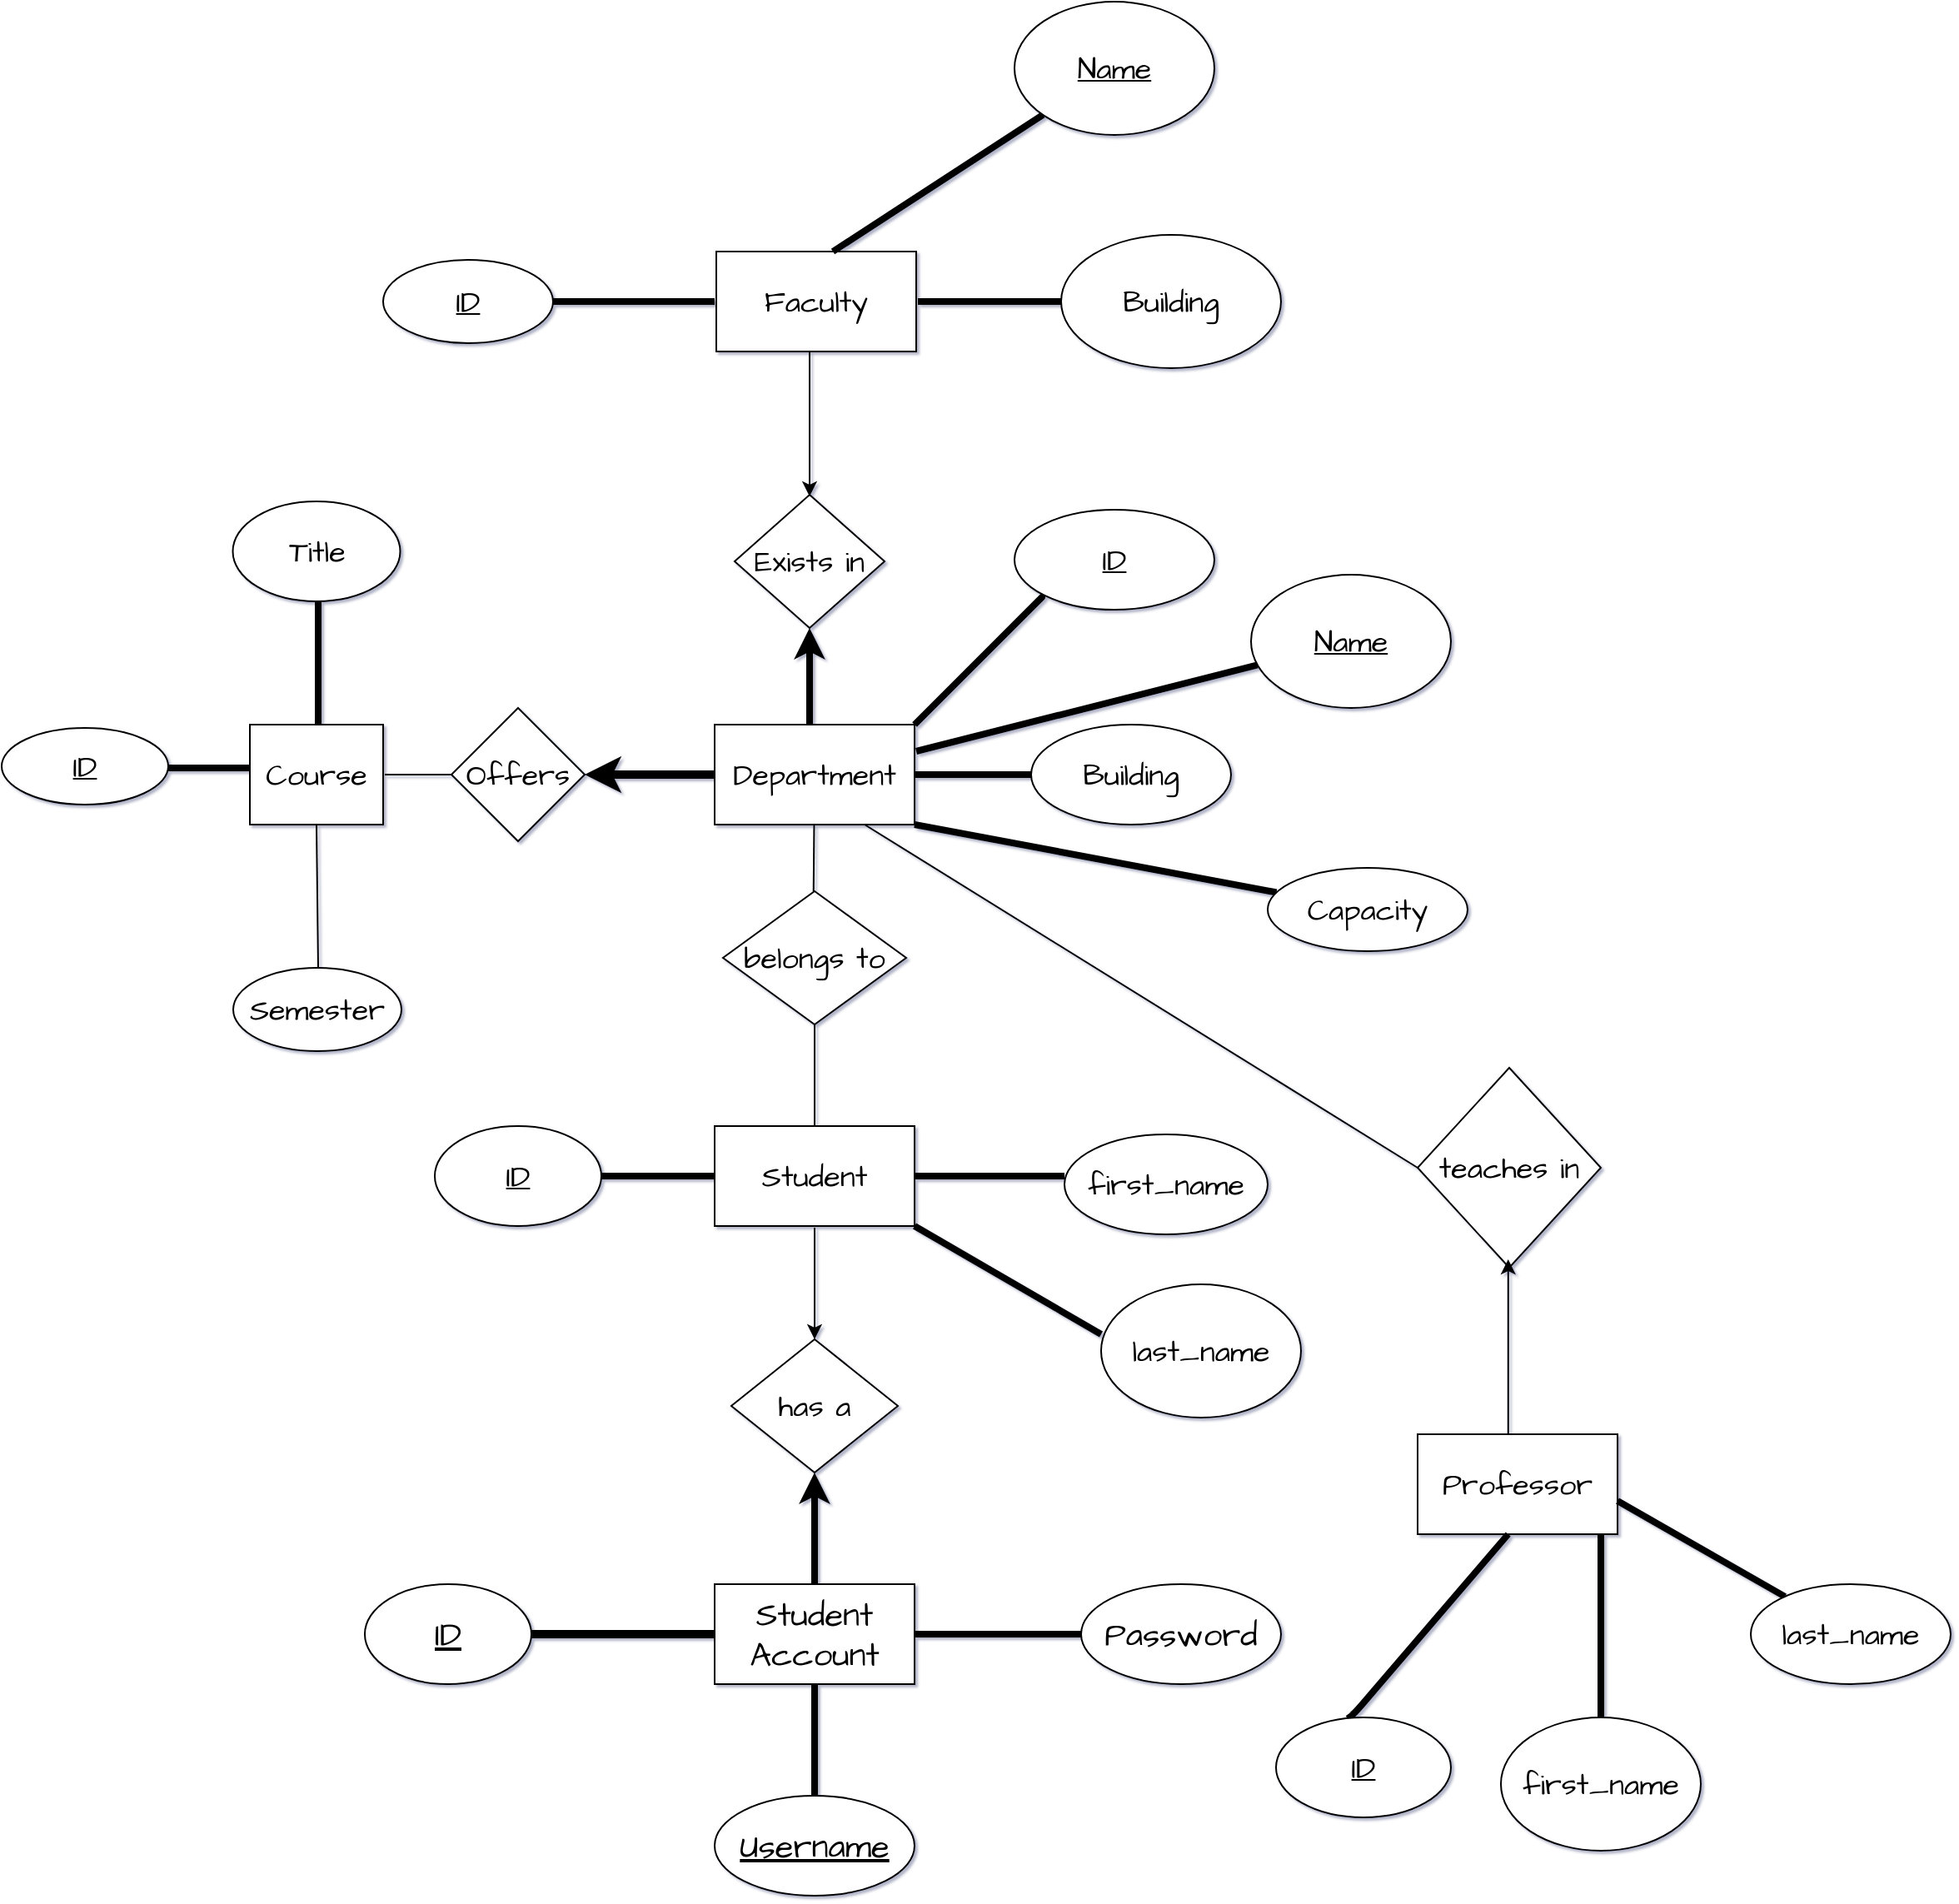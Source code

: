 <mxfile>
    <diagram id="aFjmqBMZxq0E7o9NalMy" name="Page-1">
        <mxGraphModel dx="687" dy="1087" grid="1" gridSize="10" guides="1" tooltips="1" connect="1" arrows="1" fold="1" page="0" pageScale="1" pageWidth="850" pageHeight="1100" background="none" math="0" shadow="1">
            <root>
                <mxCell id="0"/>
                <mxCell id="1" parent="0"/>
                <mxCell id="75" value="Student&lt;br&gt;Account" style="rounded=0;whiteSpace=wrap;html=1;hachureGap=4;fontFamily=Architects Daughter;fontSource=https%3A%2F%2Ffonts.googleapis.com%2Fcss%3Ffamily%3DArchitects%2BDaughter;fontSize=20;" parent="1" vertex="1">
                    <mxGeometry x="458" y="880" width="120" height="60" as="geometry"/>
                </mxCell>
                <mxCell id="76" value="" style="endArrow=none;html=1;hachureGap=4;fontFamily=Architects Daughter;fontSource=https%3A%2F%2Ffonts.googleapis.com%2Fcss%3Ffamily%3DArchitects%2BDaughter;fontSize=16;strokeWidth=4;" parent="1" edge="1">
                    <mxGeometry width="50" height="50" relative="1" as="geometry">
                        <mxPoint x="578" y="910" as="sourcePoint"/>
                        <mxPoint x="678" y="910" as="targetPoint"/>
                    </mxGeometry>
                </mxCell>
                <mxCell id="78" value="" style="endArrow=none;html=1;hachureGap=4;fontFamily=Architects Daughter;fontSource=https%3A%2F%2Ffonts.googleapis.com%2Fcss%3Ffamily%3DArchitects%2BDaughter;fontSize=16;strokeWidth=5;" parent="1" edge="1">
                    <mxGeometry width="50" height="50" relative="1" as="geometry">
                        <mxPoint x="348" y="910" as="sourcePoint"/>
                        <mxPoint x="458" y="910" as="targetPoint"/>
                    </mxGeometry>
                </mxCell>
                <mxCell id="79" value="Password" style="ellipse;whiteSpace=wrap;html=1;hachureGap=4;fontFamily=Architects Daughter;fontSource=https%3A%2F%2Ffonts.googleapis.com%2Fcss%3Ffamily%3DArchitects%2BDaughter;fontSize=20;" parent="1" vertex="1">
                    <mxGeometry x="678" y="880" width="120" height="60" as="geometry"/>
                </mxCell>
                <mxCell id="80" value="&lt;u&gt;ID&lt;/u&gt;" style="ellipse;whiteSpace=wrap;html=1;hachureGap=4;fontFamily=Architects Daughter;fontSource=https%3A%2F%2Ffonts.googleapis.com%2Fcss%3Ffamily%3DArchitects%2BDaughter;fontSize=20;" parent="1" vertex="1">
                    <mxGeometry x="248" y="880" width="100" height="60" as="geometry"/>
                </mxCell>
                <mxCell id="81" value="&lt;u&gt;Username&lt;/u&gt;" style="ellipse;whiteSpace=wrap;html=1;hachureGap=4;fontFamily=Architects Daughter;fontSource=https%3A%2F%2Ffonts.googleapis.com%2Fcss%3Ffamily%3DArchitects%2BDaughter;fontSize=20;" parent="1" vertex="1">
                    <mxGeometry x="458" y="1007" width="120" height="60" as="geometry"/>
                </mxCell>
                <mxCell id="82" value="" style="endArrow=none;html=1;hachureGap=4;fontFamily=Architects Daughter;fontSource=https%3A%2F%2Ffonts.googleapis.com%2Fcss%3Ffamily%3DArchitects%2BDaughter;fontSize=16;strokeWidth=4;" parent="1" edge="1">
                    <mxGeometry width="50" height="50" relative="1" as="geometry">
                        <mxPoint x="518" y="1007" as="sourcePoint"/>
                        <mxPoint x="518" y="940" as="targetPoint"/>
                    </mxGeometry>
                </mxCell>
                <mxCell id="83" value="" style="endArrow=classic;html=1;strokeWidth=4;" parent="1" edge="1">
                    <mxGeometry width="50" height="50" relative="1" as="geometry">
                        <mxPoint x="518" y="880" as="sourcePoint"/>
                        <mxPoint x="518" y="813" as="targetPoint"/>
                    </mxGeometry>
                </mxCell>
                <mxCell id="84" value="&lt;font style=&quot;font-size: 18px;&quot; data-font-src=&quot;https://fonts.googleapis.com/css?family=Architects+Daughter&quot; face=&quot;Architects Daughter&quot;&gt;has a&lt;/font&gt;" style="rhombus;whiteSpace=wrap;html=1;" parent="1" vertex="1">
                    <mxGeometry x="468" y="733" width="100" height="80" as="geometry"/>
                </mxCell>
                <mxCell id="85" value="" style="endArrow=classic;html=1;strokeWidth=1;fontFamily=Architects Daughter;fontSource=https%3A%2F%2Ffonts.googleapis.com%2Fcss%3Ffamily%3DArchitects%2BDaughter;fontSize=18;entryX=0.5;entryY=0;entryDx=0;entryDy=0;" parent="1" target="84" edge="1">
                    <mxGeometry width="50" height="50" relative="1" as="geometry">
                        <mxPoint x="518" y="666" as="sourcePoint"/>
                        <mxPoint x="558" y="593" as="targetPoint"/>
                    </mxGeometry>
                </mxCell>
                <mxCell id="86" value="Student" style="rounded=0;whiteSpace=wrap;html=1;fontFamily=Architects Daughter;fontSource=https%3A%2F%2Ffonts.googleapis.com%2Fcss%3Ffamily%3DArchitects%2BDaughter;fontSize=18;" parent="1" vertex="1">
                    <mxGeometry x="458" y="605" width="120" height="60" as="geometry"/>
                </mxCell>
                <mxCell id="87" value="first_name" style="ellipse;whiteSpace=wrap;html=1;fontFamily=Architects Daughter;fontSource=https%3A%2F%2Ffonts.googleapis.com%2Fcss%3Ffamily%3DArchitects%2BDaughter;fontSize=18;" parent="1" vertex="1">
                    <mxGeometry x="668" y="610" width="122" height="60" as="geometry"/>
                </mxCell>
                <mxCell id="88" value="" style="endArrow=none;html=1;sketch=0;strokeWidth=4;fontFamily=Architects Daughter;fontSource=https%3A%2F%2Ffonts.googleapis.com%2Fcss%3Ffamily%3DArchitects%2BDaughter;fontSize=18;exitX=1;exitY=0.5;exitDx=0;exitDy=0;" parent="1" source="86" edge="1">
                    <mxGeometry width="50" height="50" relative="1" as="geometry">
                        <mxPoint x="648" y="685" as="sourcePoint"/>
                        <mxPoint x="668" y="635" as="targetPoint"/>
                    </mxGeometry>
                </mxCell>
                <mxCell id="89" value="&lt;u&gt;ID&lt;/u&gt;" style="ellipse;whiteSpace=wrap;html=1;fontFamily=Architects Daughter;fontSource=https%3A%2F%2Ffonts.googleapis.com%2Fcss%3Ffamily%3DArchitects%2BDaughter;fontSize=18;" parent="1" vertex="1">
                    <mxGeometry x="290" y="605" width="100" height="60" as="geometry"/>
                </mxCell>
                <mxCell id="90" value="" style="endArrow=none;html=1;sketch=0;strokeWidth=4;fontFamily=Architects Daughter;fontSource=https%3A%2F%2Ffonts.googleapis.com%2Fcss%3Ffamily%3DArchitects%2BDaughter;fontSize=18;" parent="1" edge="1">
                    <mxGeometry width="50" height="50" relative="1" as="geometry">
                        <mxPoint x="390" y="635" as="sourcePoint"/>
                        <mxPoint x="458" y="635" as="targetPoint"/>
                    </mxGeometry>
                </mxCell>
                <mxCell id="91" value="" style="endArrow=none;html=1;sketch=0;strokeWidth=1;fontFamily=Architects Daughter;fontSource=https%3A%2F%2Ffonts.googleapis.com%2Fcss%3Ffamily%3DArchitects%2BDaughter;fontSize=18;entryX=0.5;entryY=1;entryDx=0;entryDy=0;" parent="1" target="92" edge="1">
                    <mxGeometry width="50" height="50" relative="1" as="geometry">
                        <mxPoint x="518" y="605" as="sourcePoint"/>
                        <mxPoint x="518" y="546" as="targetPoint"/>
                    </mxGeometry>
                </mxCell>
                <mxCell id="92" value="belongs to" style="rhombus;whiteSpace=wrap;html=1;fontFamily=Architects Daughter;fontSource=https%3A%2F%2Ffonts.googleapis.com%2Fcss%3Ffamily%3DArchitects%2BDaughter;fontSize=18;" parent="1" vertex="1">
                    <mxGeometry x="463" y="464" width="110" height="80" as="geometry"/>
                </mxCell>
                <mxCell id="93" value="" style="endArrow=none;html=1;sketch=0;strokeWidth=1;fontFamily=Architects Daughter;fontSource=https%3A%2F%2Ffonts.googleapis.com%2Fcss%3Ffamily%3DArchitects%2BDaughter;fontSize=18;startArrow=none;" parent="1" source="94" edge="1">
                    <mxGeometry width="50" height="50" relative="1" as="geometry">
                        <mxPoint x="517" y="384" as="sourcePoint"/>
                        <mxPoint x="517.38" y="464" as="targetPoint"/>
                    </mxGeometry>
                </mxCell>
                <mxCell id="95" value="" style="endArrow=none;html=1;sketch=0;strokeWidth=1;fontFamily=Architects Daughter;fontSource=https%3A%2F%2Ffonts.googleapis.com%2Fcss%3Ffamily%3DArchitects%2BDaughter;fontSize=18;" parent="1" target="94" edge="1">
                    <mxGeometry width="50" height="50" relative="1" as="geometry">
                        <mxPoint x="517" y="384" as="sourcePoint"/>
                        <mxPoint x="517.38" y="464" as="targetPoint"/>
                    </mxGeometry>
                </mxCell>
                <mxCell id="94" value="Department" style="rounded=0;whiteSpace=wrap;html=1;fontFamily=Architects Daughter;fontSource=https%3A%2F%2Ffonts.googleapis.com%2Fcss%3Ffamily%3DArchitects%2BDaughter;fontSize=18;" parent="1" vertex="1">
                    <mxGeometry x="458" y="364" width="120" height="60" as="geometry"/>
                </mxCell>
                <mxCell id="96" value="" style="endArrow=none;html=1;sketch=0;strokeWidth=4;fontFamily=Architects Daughter;fontSource=https%3A%2F%2Ffonts.googleapis.com%2Fcss%3Ffamily%3DArchitects%2BDaughter;fontSize=18;" parent="1" target="97" edge="1">
                    <mxGeometry width="50" height="50" relative="1" as="geometry">
                        <mxPoint x="578" y="424" as="sourcePoint"/>
                        <mxPoint x="708" y="484" as="targetPoint"/>
                    </mxGeometry>
                </mxCell>
                <mxCell id="97" value="Capacity" style="ellipse;whiteSpace=wrap;html=1;fontFamily=Architects Daughter;fontSource=https%3A%2F%2Ffonts.googleapis.com%2Fcss%3Ffamily%3DArchitects%2BDaughter;fontSize=18;" parent="1" vertex="1">
                    <mxGeometry x="790" y="450" width="120" height="50" as="geometry"/>
                </mxCell>
                <mxCell id="98" value="Building" style="ellipse;whiteSpace=wrap;html=1;fontFamily=Architects Daughter;fontSource=https%3A%2F%2Ffonts.googleapis.com%2Fcss%3Ffamily%3DArchitects%2BDaughter;fontSize=18;" parent="1" vertex="1">
                    <mxGeometry x="648" y="364" width="120" height="60" as="geometry"/>
                </mxCell>
                <mxCell id="99" value="" style="endArrow=none;html=1;sketch=0;strokeWidth=4;fontFamily=Architects Daughter;fontSource=https%3A%2F%2Ffonts.googleapis.com%2Fcss%3Ffamily%3DArchitects%2BDaughter;fontSize=18;entryX=0;entryY=0.5;entryDx=0;entryDy=0;" parent="1" target="98" edge="1">
                    <mxGeometry width="50" height="50" relative="1" as="geometry">
                        <mxPoint x="578" y="394" as="sourcePoint"/>
                        <mxPoint x="628" y="344" as="targetPoint"/>
                    </mxGeometry>
                </mxCell>
                <mxCell id="100" value="&lt;u&gt;ID&lt;/u&gt;" style="ellipse;whiteSpace=wrap;html=1;fontFamily=Architects Daughter;fontSource=https%3A%2F%2Ffonts.googleapis.com%2Fcss%3Ffamily%3DArchitects%2BDaughter;fontSize=18;" parent="1" vertex="1">
                    <mxGeometry x="638" y="235" width="120" height="60" as="geometry"/>
                </mxCell>
                <mxCell id="101" value="" style="endArrow=none;html=1;sketch=0;strokeWidth=4;fontFamily=Architects Daughter;fontSource=https%3A%2F%2Ffonts.googleapis.com%2Fcss%3Ffamily%3DArchitects%2BDaughter;fontSize=18;" parent="1" edge="1">
                    <mxGeometry width="50" height="50" relative="1" as="geometry">
                        <mxPoint x="578" y="364" as="sourcePoint"/>
                        <mxPoint x="608" y="334" as="targetPoint"/>
                        <Array as="points">
                            <mxPoint x="658" y="284"/>
                        </Array>
                    </mxGeometry>
                </mxCell>
                <mxCell id="119" value="" style="edgeStyle=none;sketch=0;html=1;strokeWidth=4;fontFamily=Architects Daughter;fontSource=https%3A%2F%2Ffonts.googleapis.com%2Fcss%3Ffamily%3DArchitects%2BDaughter;fontSize=18;exitX=0.5;exitY=0;exitDx=0;exitDy=0;entryX=0.5;entryY=1;entryDx=0;entryDy=0;" parent="1" target="102" edge="1">
                    <mxGeometry relative="1" as="geometry">
                        <mxPoint x="515" y="364.0" as="sourcePoint"/>
                        <mxPoint x="515" y="320" as="targetPoint"/>
                    </mxGeometry>
                </mxCell>
                <mxCell id="102" value="Exists in" style="rhombus;whiteSpace=wrap;html=1;fontFamily=Architects Daughter;fontSource=https%3A%2F%2Ffonts.googleapis.com%2Fcss%3Ffamily%3DArchitects%2BDaughter;fontSize=18;" parent="1" vertex="1">
                    <mxGeometry x="470" y="226" width="90" height="80" as="geometry"/>
                </mxCell>
                <mxCell id="104" value="" style="endArrow=classic;html=1;sketch=0;strokeWidth=5;fontFamily=Architects Daughter;fontSource=https%3A%2F%2Ffonts.googleapis.com%2Fcss%3Ffamily%3DArchitects%2BDaughter;fontSize=18;" parent="1" edge="1">
                    <mxGeometry width="50" height="50" relative="1" as="geometry">
                        <mxPoint x="458" y="394" as="sourcePoint"/>
                        <mxPoint x="380" y="394" as="targetPoint"/>
                    </mxGeometry>
                </mxCell>
                <mxCell id="106" value="Offers" style="rhombus;whiteSpace=wrap;html=1;fontFamily=Architects Daughter;fontSource=https%3A%2F%2Ffonts.googleapis.com%2Fcss%3Ffamily%3DArchitects%2BDaughter;fontSize=18;" parent="1" vertex="1">
                    <mxGeometry x="300" y="354" width="80" height="80" as="geometry"/>
                </mxCell>
                <mxCell id="107" value="" style="endArrow=none;html=1;sketch=0;strokeWidth=1;fontFamily=Architects Daughter;fontSource=https%3A%2F%2Ffonts.googleapis.com%2Fcss%3Ffamily%3DArchitects%2BDaughter;fontSize=18;" parent="1" edge="1">
                    <mxGeometry width="50" height="50" relative="1" as="geometry">
                        <mxPoint x="260" y="394" as="sourcePoint"/>
                        <mxPoint x="300" y="394" as="targetPoint"/>
                    </mxGeometry>
                </mxCell>
                <mxCell id="108" value="Course" style="rounded=0;whiteSpace=wrap;html=1;fontFamily=Architects Daughter;fontSource=https%3A%2F%2Ffonts.googleapis.com%2Fcss%3Ffamily%3DArchitects%2BDaughter;fontSize=18;" parent="1" vertex="1">
                    <mxGeometry x="179" y="364" width="80" height="60" as="geometry"/>
                </mxCell>
                <mxCell id="109" value="" style="endArrow=none;html=1;sketch=0;strokeWidth=4;fontFamily=Architects Daughter;fontSource=https%3A%2F%2Ffonts.googleapis.com%2Fcss%3Ffamily%3DArchitects%2BDaughter;fontSize=18;" parent="1" edge="1">
                    <mxGeometry width="50" height="50" relative="1" as="geometry">
                        <mxPoint x="129" y="390" as="sourcePoint"/>
                        <mxPoint x="179" y="390" as="targetPoint"/>
                    </mxGeometry>
                </mxCell>
                <mxCell id="110" value="&lt;u&gt;ID&lt;/u&gt;" style="ellipse;whiteSpace=wrap;html=1;fontFamily=Architects Daughter;fontSource=https%3A%2F%2Ffonts.googleapis.com%2Fcss%3Ffamily%3DArchitects%2BDaughter;fontSize=18;" parent="1" vertex="1">
                    <mxGeometry x="30" y="366" width="100" height="46" as="geometry"/>
                </mxCell>
                <mxCell id="111" value="" style="endArrow=none;html=1;sketch=0;strokeWidth=1;fontFamily=Architects Daughter;fontSource=https%3A%2F%2Ffonts.googleapis.com%2Fcss%3Ffamily%3DArchitects%2BDaughter;fontSize=18;" parent="1" edge="1">
                    <mxGeometry width="50" height="50" relative="1" as="geometry">
                        <mxPoint x="220" y="510" as="sourcePoint"/>
                        <mxPoint x="219" y="424" as="targetPoint"/>
                    </mxGeometry>
                </mxCell>
                <mxCell id="112" value="Semester" style="ellipse;whiteSpace=wrap;html=1;fontFamily=Architects Daughter;fontSource=https%3A%2F%2Ffonts.googleapis.com%2Fcss%3Ffamily%3DArchitects%2BDaughter;fontSize=18;" parent="1" vertex="1">
                    <mxGeometry x="169" y="510" width="101" height="50" as="geometry"/>
                </mxCell>
                <mxCell id="114" value="" style="endArrow=none;html=1;sketch=0;strokeWidth=4;fontFamily=Architects Daughter;fontSource=https%3A%2F%2Ffonts.googleapis.com%2Fcss%3Ffamily%3DArchitects%2BDaughter;fontSize=18;" parent="1" edge="1">
                    <mxGeometry width="50" height="50" relative="1" as="geometry">
                        <mxPoint x="220" y="364" as="sourcePoint"/>
                        <mxPoint x="220" y="290" as="targetPoint"/>
                    </mxGeometry>
                </mxCell>
                <mxCell id="115" value="Title" style="ellipse;whiteSpace=wrap;html=1;fontFamily=Architects Daughter;fontSource=https%3A%2F%2Ffonts.googleapis.com%2Fcss%3Ffamily%3DArchitects%2BDaughter;fontSize=18;" parent="1" vertex="1">
                    <mxGeometry x="168.75" y="230" width="100.5" height="60" as="geometry"/>
                </mxCell>
                <mxCell id="121" value="" style="endArrow=classic;html=1;sketch=0;strokeWidth=1;fontFamily=Architects Daughter;fontSource=https%3A%2F%2Ffonts.googleapis.com%2Fcss%3Ffamily%3DArchitects%2BDaughter;fontSize=18;" parent="1" edge="1">
                    <mxGeometry width="50" height="50" relative="1" as="geometry">
                        <mxPoint x="515" y="140" as="sourcePoint"/>
                        <mxPoint x="515" y="227" as="targetPoint"/>
                        <Array as="points">
                            <mxPoint x="515" y="227"/>
                        </Array>
                    </mxGeometry>
                </mxCell>
                <mxCell id="122" value="Faculty" style="rounded=0;whiteSpace=wrap;html=1;fontFamily=Architects Daughter;fontSource=https%3A%2F%2Ffonts.googleapis.com%2Fcss%3Ffamily%3DArchitects%2BDaughter;fontSize=18;" parent="1" vertex="1">
                    <mxGeometry x="459" y="80" width="120" height="60" as="geometry"/>
                </mxCell>
                <mxCell id="123" value="Building" style="ellipse;whiteSpace=wrap;html=1;fontFamily=Architects Daughter;fontSource=https%3A%2F%2Ffonts.googleapis.com%2Fcss%3Ffamily%3DArchitects%2BDaughter;fontSize=18;" parent="1" vertex="1">
                    <mxGeometry x="666" y="70" width="132" height="80" as="geometry"/>
                </mxCell>
                <mxCell id="124" value="" style="endArrow=none;html=1;sketch=0;strokeWidth=4;fontFamily=Architects Daughter;fontSource=https%3A%2F%2Ffonts.googleapis.com%2Fcss%3Ffamily%3DArchitects%2BDaughter;fontSize=18;entryX=0;entryY=0.5;entryDx=0;entryDy=0;" parent="1" target="123" edge="1">
                    <mxGeometry width="50" height="50" relative="1" as="geometry">
                        <mxPoint x="580" y="110" as="sourcePoint"/>
                        <mxPoint x="646" y="130" as="targetPoint"/>
                    </mxGeometry>
                </mxCell>
                <mxCell id="125" value="" style="endArrow=none;html=1;sketch=0;strokeWidth=4;fontFamily=Architects Daughter;fontSource=https%3A%2F%2Ffonts.googleapis.com%2Fcss%3Ffamily%3DArchitects%2BDaughter;fontSize=18;" parent="1" edge="1">
                    <mxGeometry width="50" height="50" relative="1" as="geometry">
                        <mxPoint x="360" y="110" as="sourcePoint"/>
                        <mxPoint x="458" y="110" as="targetPoint"/>
                    </mxGeometry>
                </mxCell>
                <mxCell id="126" value="&lt;u&gt;ID&lt;/u&gt;" style="ellipse;whiteSpace=wrap;html=1;fontFamily=Architects Daughter;fontSource=https%3A%2F%2Ffonts.googleapis.com%2Fcss%3Ffamily%3DArchitects%2BDaughter;fontSize=18;" parent="1" vertex="1">
                    <mxGeometry x="259" y="85" width="102" height="50" as="geometry"/>
                </mxCell>
                <mxCell id="127" value="" style="endArrow=none;html=1;strokeWidth=4;" edge="1" parent="1" target="128">
                    <mxGeometry width="50" height="50" relative="1" as="geometry">
                        <mxPoint x="529" y="80" as="sourcePoint"/>
                        <mxPoint x="579" y="30" as="targetPoint"/>
                    </mxGeometry>
                </mxCell>
                <mxCell id="128" value="&lt;font style=&quot;font-size: 18px;&quot; face=&quot;Architects Daughter&quot;&gt;&lt;u&gt;Name&lt;/u&gt;&lt;/font&gt;" style="ellipse;whiteSpace=wrap;html=1;" vertex="1" parent="1">
                    <mxGeometry x="638" y="-70" width="120" height="80" as="geometry"/>
                </mxCell>
                <mxCell id="129" value="" style="endArrow=none;html=1;strokeWidth=4;fontFamily=Architects Daughter;fontSource=https%3A%2F%2Ffonts.googleapis.com%2Fcss%3Ffamily%3DArchitects%2BDaughter;fontSize=18;" edge="1" parent="1" target="130">
                    <mxGeometry width="50" height="50" relative="1" as="geometry">
                        <mxPoint x="579" y="380" as="sourcePoint"/>
                        <mxPoint x="810" y="300" as="targetPoint"/>
                    </mxGeometry>
                </mxCell>
                <mxCell id="130" value="&lt;u&gt;Name&lt;/u&gt;" style="ellipse;whiteSpace=wrap;html=1;fontFamily=Architects Daughter;fontSource=https%3A%2F%2Ffonts.googleapis.com%2Fcss%3Ffamily%3DArchitects%2BDaughter;fontSize=18;" vertex="1" parent="1">
                    <mxGeometry x="780" y="274" width="120" height="80" as="geometry"/>
                </mxCell>
                <mxCell id="131" value="" style="endArrow=none;html=1;strokeWidth=4;fontFamily=Architects Daughter;fontSource=https%3A%2F%2Ffonts.googleapis.com%2Fcss%3Ffamily%3DArchitects%2BDaughter;fontSize=18;exitX=1;exitY=1;exitDx=0;exitDy=0;" edge="1" parent="1" source="86">
                    <mxGeometry width="50" height="50" relative="1" as="geometry">
                        <mxPoint x="550" y="660" as="sourcePoint"/>
                        <mxPoint x="690" y="730" as="targetPoint"/>
                        <Array as="points"/>
                    </mxGeometry>
                </mxCell>
                <mxCell id="132" value="last_name" style="ellipse;whiteSpace=wrap;html=1;fontFamily=Architects Daughter;fontSource=https%3A%2F%2Ffonts.googleapis.com%2Fcss%3Ffamily%3DArchitects%2BDaughter;fontSize=18;" vertex="1" parent="1">
                    <mxGeometry x="690" y="700" width="120" height="80" as="geometry"/>
                </mxCell>
                <mxCell id="133" value="" style="endArrow=none;html=1;strokeWidth=1;fontFamily=Architects Daughter;fontSource=https%3A%2F%2Ffonts.googleapis.com%2Fcss%3Ffamily%3DArchitects%2BDaughter;fontSize=18;exitX=0.75;exitY=1;exitDx=0;exitDy=0;" edge="1" parent="1" source="94">
                    <mxGeometry width="50" height="50" relative="1" as="geometry">
                        <mxPoint x="700" y="710" as="sourcePoint"/>
                        <mxPoint x="880" y="630" as="targetPoint"/>
                        <Array as="points">
                            <mxPoint x="880" y="630"/>
                        </Array>
                    </mxGeometry>
                </mxCell>
                <mxCell id="135" value="teaches in" style="rhombus;whiteSpace=wrap;html=1;fontFamily=Architects Daughter;fontSource=https%3A%2F%2Ffonts.googleapis.com%2Fcss%3Ffamily%3DArchitects%2BDaughter;fontSize=18;" vertex="1" parent="1">
                    <mxGeometry x="880" y="570" width="110" height="120" as="geometry"/>
                </mxCell>
                <mxCell id="136" value="" style="endArrow=classic;html=1;strokeWidth=1;fontFamily=Architects Daughter;fontSource=https%3A%2F%2Ffonts.googleapis.com%2Fcss%3Ffamily%3DArchitects%2BDaughter;fontSize=18;" edge="1" parent="1">
                    <mxGeometry width="50" height="50" relative="1" as="geometry">
                        <mxPoint x="934.38" y="795" as="sourcePoint"/>
                        <mxPoint x="934.38" y="685" as="targetPoint"/>
                        <Array as="points"/>
                    </mxGeometry>
                </mxCell>
                <mxCell id="137" value="Professor" style="rounded=0;whiteSpace=wrap;html=1;fontFamily=Architects Daughter;fontSource=https%3A%2F%2Ffonts.googleapis.com%2Fcss%3Ffamily%3DArchitects%2BDaughter;fontSize=18;" vertex="1" parent="1">
                    <mxGeometry x="880" y="790" width="120" height="60" as="geometry"/>
                </mxCell>
                <mxCell id="138" value="" style="endArrow=none;html=1;strokeWidth=4;fontFamily=Architects Daughter;fontSource=https%3A%2F%2Ffonts.googleapis.com%2Fcss%3Ffamily%3DArchitects%2BDaughter;fontSize=18;exitX=0.414;exitY=-0.035;exitDx=0;exitDy=0;exitPerimeter=0;" edge="1" parent="1" source="139">
                    <mxGeometry width="50" height="50" relative="1" as="geometry">
                        <mxPoint x="934.38" y="960" as="sourcePoint"/>
                        <mxPoint x="934.38" y="850" as="targetPoint"/>
                        <Array as="points">
                            <mxPoint x="840" y="960"/>
                        </Array>
                    </mxGeometry>
                </mxCell>
                <mxCell id="139" value="&lt;u&gt;ID&lt;/u&gt;" style="ellipse;whiteSpace=wrap;html=1;fontFamily=Architects Daughter;fontSource=https%3A%2F%2Ffonts.googleapis.com%2Fcss%3Ffamily%3DArchitects%2BDaughter;fontSize=18;" vertex="1" parent="1">
                    <mxGeometry x="795" y="960" width="105" height="60" as="geometry"/>
                </mxCell>
                <mxCell id="140" value="" style="endArrow=none;html=1;strokeWidth=4;fontFamily=Architects Daughter;fontSource=https%3A%2F%2Ffonts.googleapis.com%2Fcss%3Ffamily%3DArchitects%2BDaughter;fontSize=18;exitX=0.5;exitY=0;exitDx=0;exitDy=0;" edge="1" parent="1" source="141">
                    <mxGeometry width="50" height="50" relative="1" as="geometry">
                        <mxPoint x="1070" y="950" as="sourcePoint"/>
                        <mxPoint x="990" y="850" as="targetPoint"/>
                    </mxGeometry>
                </mxCell>
                <mxCell id="141" value="first_name" style="ellipse;whiteSpace=wrap;html=1;fontFamily=Architects Daughter;fontSource=https%3A%2F%2Ffonts.googleapis.com%2Fcss%3Ffamily%3DArchitects%2BDaughter;fontSize=18;" vertex="1" parent="1">
                    <mxGeometry x="930" y="960" width="120" height="80" as="geometry"/>
                </mxCell>
                <mxCell id="142" value="" style="endArrow=none;html=1;strokeWidth=4;fontFamily=Architects Daughter;fontSource=https%3A%2F%2Ffonts.googleapis.com%2Fcss%3Ffamily%3DArchitects%2BDaughter;fontSize=18;" edge="1" parent="1" target="143">
                    <mxGeometry width="50" height="50" relative="1" as="geometry">
                        <mxPoint x="1000" y="830" as="sourcePoint"/>
                        <mxPoint x="1090" y="890" as="targetPoint"/>
                    </mxGeometry>
                </mxCell>
                <mxCell id="143" value="last_name" style="ellipse;whiteSpace=wrap;html=1;fontFamily=Architects Daughter;fontSource=https%3A%2F%2Ffonts.googleapis.com%2Fcss%3Ffamily%3DArchitects%2BDaughter;fontSize=18;" vertex="1" parent="1">
                    <mxGeometry x="1080" y="880" width="120" height="60" as="geometry"/>
                </mxCell>
            </root>
        </mxGraphModel>
    </diagram>
</mxfile>